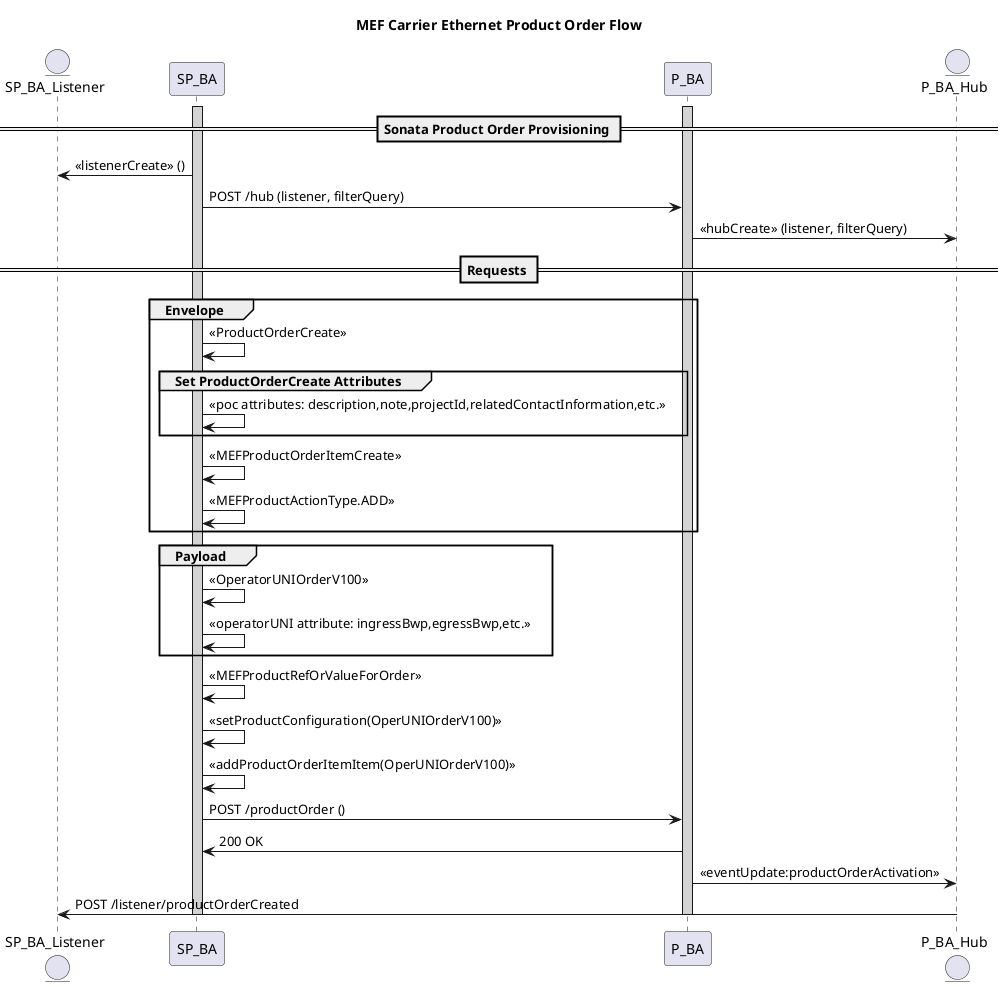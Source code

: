 @startuml
title MEF Carrier Ethernet Product Order Flow

entity SP_BA_Listener
participant SP_BA

participant P_BA
entity P_BA_Hub

== Sonata Product Order Provisioning ==

activate SP_BA#LightGray
activate P_BA #LightGray
SP_BA -> SP_BA_Listener: <<listenerCreate>> ()
SP_BA -> P_BA: POST /hub (listener, filterQuery)
P_BA -> P_BA_Hub: <<hubCreate>> (listener, filterQuery)

== Requests ==


group Envelope
    SP_BA->SP_BA: <<ProductOrderCreate>>
        group Set ProductOrderCreate Attributes
            SP_BA->SP_BA: <<poc attributes: description,note,projectId,relatedContactInformation,etc.>>
        end
    SP_BA->SP_BA: <<MEFProductOrderItemCreate>>
    SP_BA->SP_BA: <<MEFProductActionType.ADD>>
end

group Payload
    SP_BA->SP_BA: <<OperatorUNIOrderV100>>
    SP_BA->SP_BA: <<operatorUNI attribute: ingressBwp,egressBwp,etc.>>

end 

SP_BA->SP_BA: <<MEFProductRefOrValueForOrder>>
SP_BA->SP_BA: <<setProductConfiguration(OperUNIOrderV100)>>
SP_BA->SP_BA: <<addProductOrderItemItem(OperUNIOrderV100)>>


SP_BA -> P_BA: POST /productOrder ()
P_BA -> SP_BA: 200 OK
P_BA -> P_BA_Hub: <<eventUpdate:productOrderActivation>>
P_BA_Hub -> SP_BA_Listener: POST /listener/productOrderCreated


deactivate SP_BA #LightGray
deactivate P_BA #LightGray

@enduml